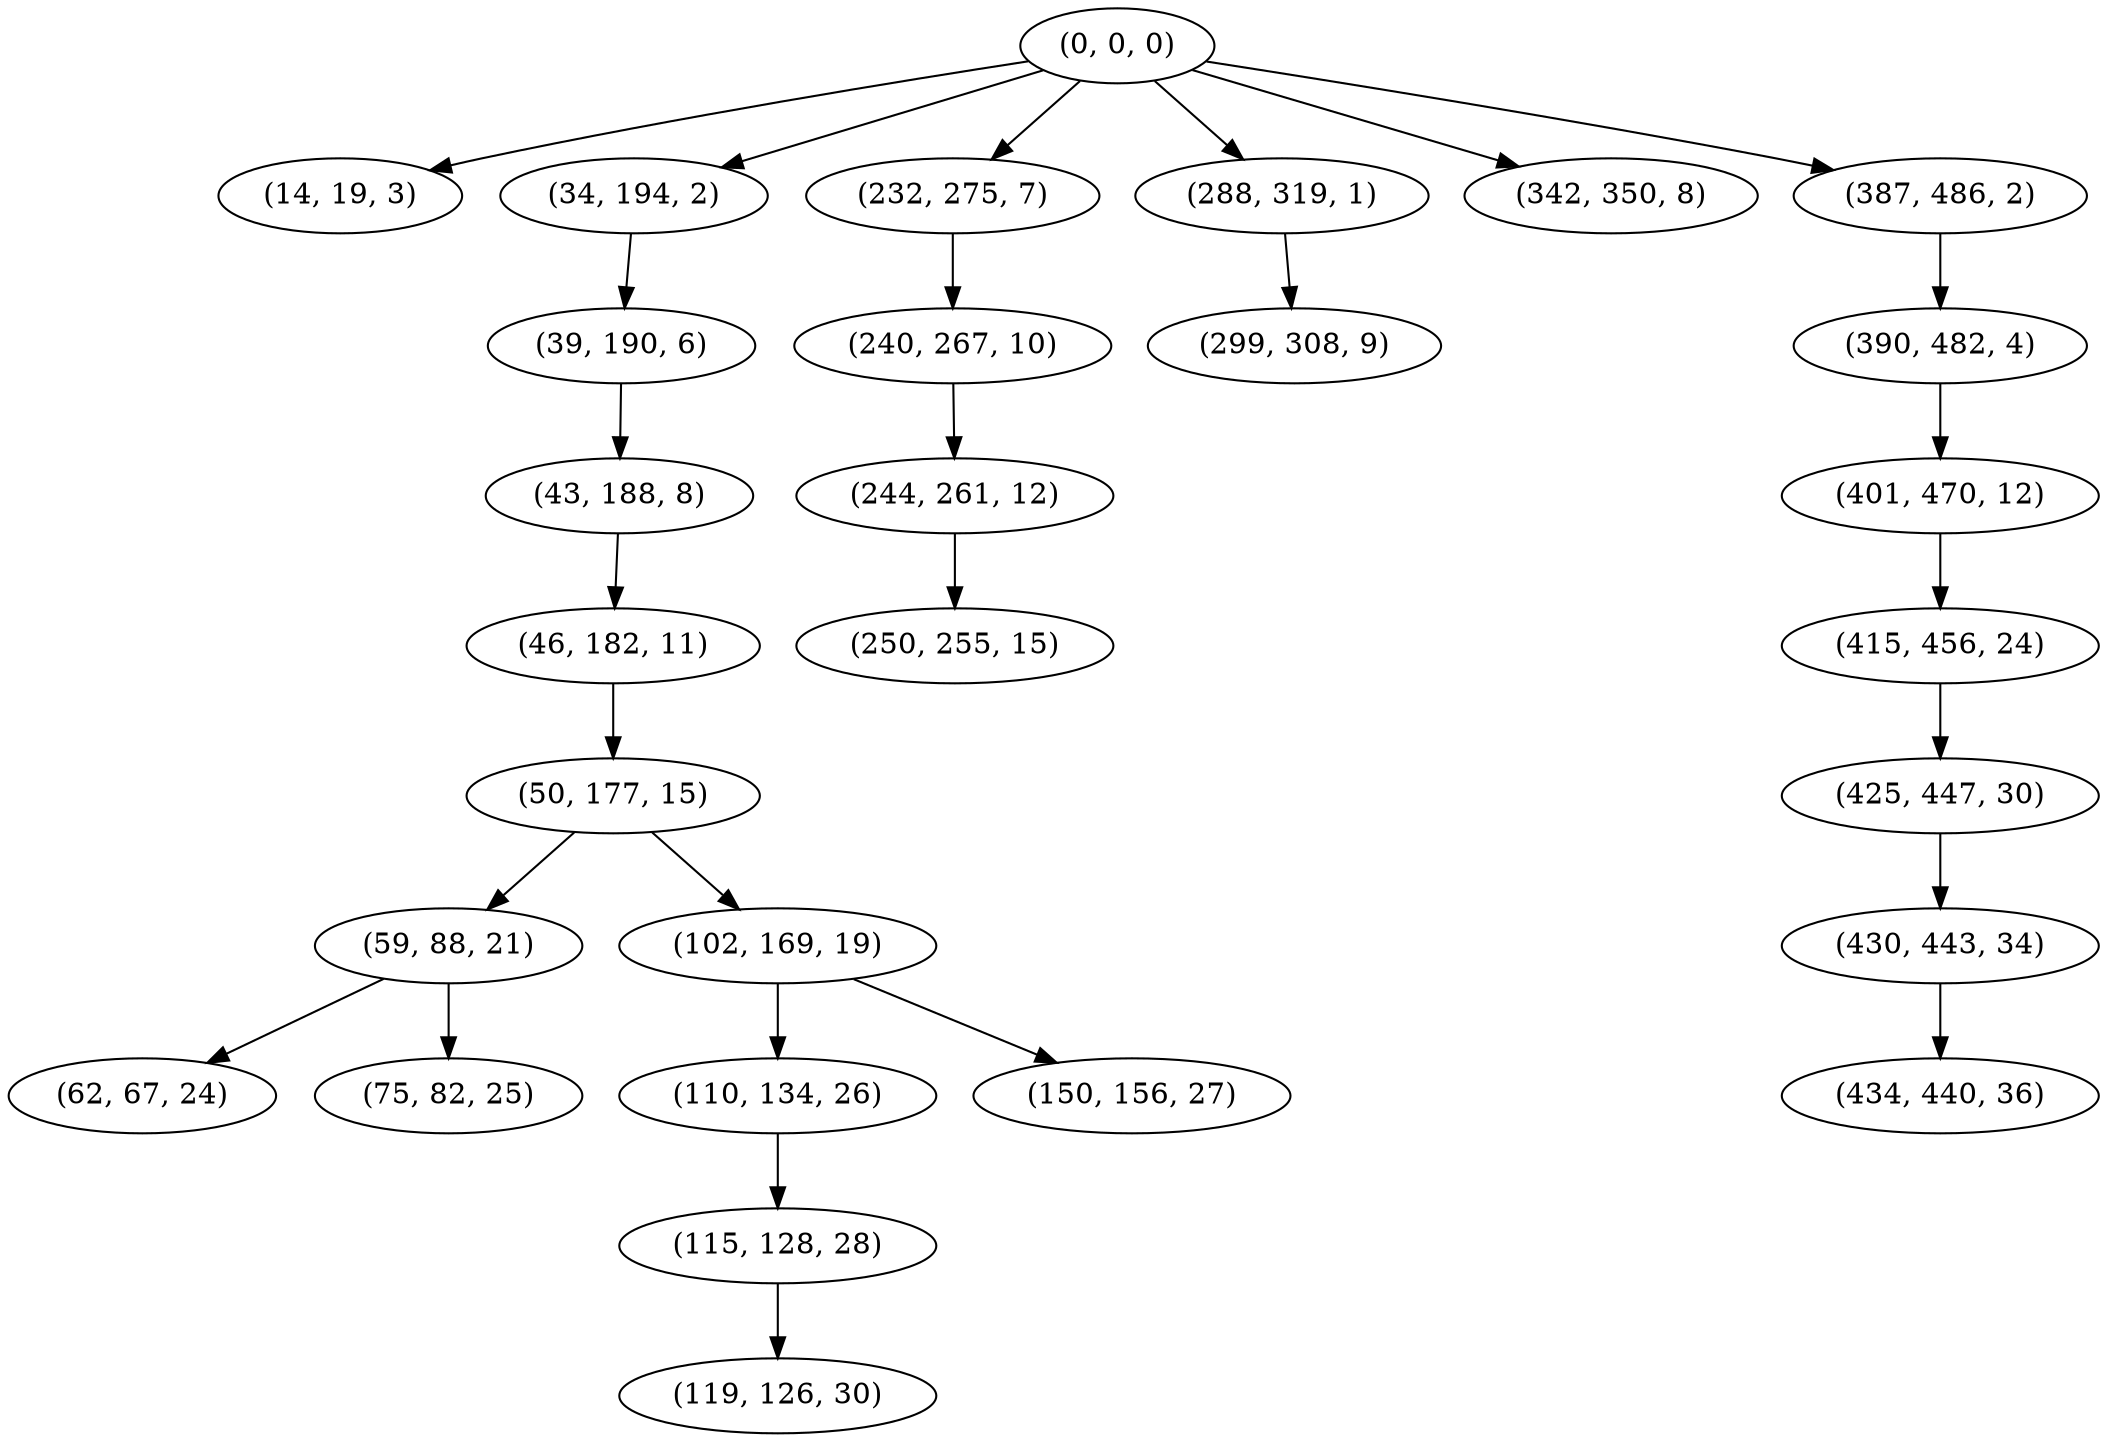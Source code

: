 digraph tree {
    "(0, 0, 0)";
    "(14, 19, 3)";
    "(34, 194, 2)";
    "(39, 190, 6)";
    "(43, 188, 8)";
    "(46, 182, 11)";
    "(50, 177, 15)";
    "(59, 88, 21)";
    "(62, 67, 24)";
    "(75, 82, 25)";
    "(102, 169, 19)";
    "(110, 134, 26)";
    "(115, 128, 28)";
    "(119, 126, 30)";
    "(150, 156, 27)";
    "(232, 275, 7)";
    "(240, 267, 10)";
    "(244, 261, 12)";
    "(250, 255, 15)";
    "(288, 319, 1)";
    "(299, 308, 9)";
    "(342, 350, 8)";
    "(387, 486, 2)";
    "(390, 482, 4)";
    "(401, 470, 12)";
    "(415, 456, 24)";
    "(425, 447, 30)";
    "(430, 443, 34)";
    "(434, 440, 36)";
    "(0, 0, 0)" -> "(14, 19, 3)";
    "(0, 0, 0)" -> "(34, 194, 2)";
    "(0, 0, 0)" -> "(232, 275, 7)";
    "(0, 0, 0)" -> "(288, 319, 1)";
    "(0, 0, 0)" -> "(342, 350, 8)";
    "(0, 0, 0)" -> "(387, 486, 2)";
    "(34, 194, 2)" -> "(39, 190, 6)";
    "(39, 190, 6)" -> "(43, 188, 8)";
    "(43, 188, 8)" -> "(46, 182, 11)";
    "(46, 182, 11)" -> "(50, 177, 15)";
    "(50, 177, 15)" -> "(59, 88, 21)";
    "(50, 177, 15)" -> "(102, 169, 19)";
    "(59, 88, 21)" -> "(62, 67, 24)";
    "(59, 88, 21)" -> "(75, 82, 25)";
    "(102, 169, 19)" -> "(110, 134, 26)";
    "(102, 169, 19)" -> "(150, 156, 27)";
    "(110, 134, 26)" -> "(115, 128, 28)";
    "(115, 128, 28)" -> "(119, 126, 30)";
    "(232, 275, 7)" -> "(240, 267, 10)";
    "(240, 267, 10)" -> "(244, 261, 12)";
    "(244, 261, 12)" -> "(250, 255, 15)";
    "(288, 319, 1)" -> "(299, 308, 9)";
    "(387, 486, 2)" -> "(390, 482, 4)";
    "(390, 482, 4)" -> "(401, 470, 12)";
    "(401, 470, 12)" -> "(415, 456, 24)";
    "(415, 456, 24)" -> "(425, 447, 30)";
    "(425, 447, 30)" -> "(430, 443, 34)";
    "(430, 443, 34)" -> "(434, 440, 36)";
}
